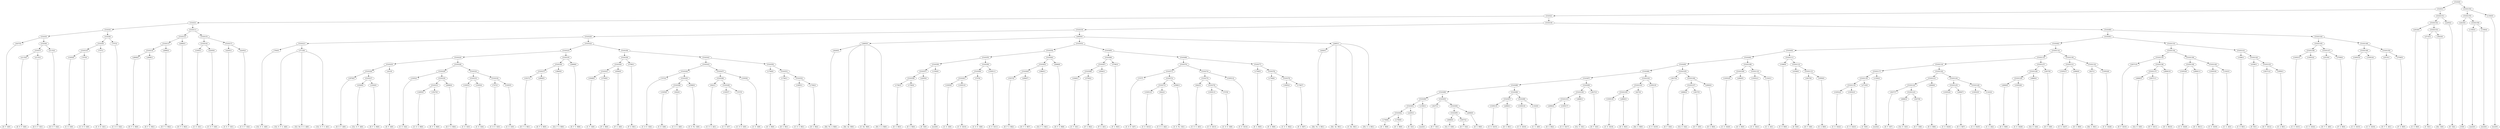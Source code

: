 digraph sample{
"L3637(0)"->"[D  F  G](0)"
"L2115(0)"->"[D  E  F  G](0)"
"L2115(1)"->"[D  E  F  G](1)"
"L5163(7)"->"L2115(0)"
"L5163(7)"->"L2115(1)"
"L2115(2)"->"[D  E  F  G](2)"
"L5163(6)"->"L5163(7)"
"L5163(6)"->"L2115(2)"
"L5163(5)"->"L3637(0)"
"L5163(5)"->"L5163(6)"
"L3305(0)"->"[C  E  G](0)"
"L747(0)"->"[C  D  E  G](0)"
"L5163(10)"->"L3305(0)"
"L5163(10)"->"L747(0)"
"L747(1)"->"[C  D  E  G](1)"
"L5163(9)"->"L5163(10)"
"L5163(9)"->"L747(1)"
"L747(2)"->"[C  D  E  G](2)"
"L5163(8)"->"L5163(9)"
"L5163(8)"->"L747(2)"
"L5163(4)"->"L5163(5)"
"L5163(4)"->"L5163(8)"
"L2808(0)"->"[D  F  G  B](0)"
"L2808(1)"->"[D  F  G  B](1)"
"L5163(14)"->"L2808(0)"
"L5163(14)"->"L2808(1)"
"L2808(2)"->"[D  F  G  B](2)"
"L5163(13)"->"L5163(14)"
"L5163(13)"->"L2808(2)"
"L2808(3)"->"[D  F  G  B](3)"
"L5163(12)"->"L5163(13)"
"L5163(12)"->"L2808(3)"
"L3305(1)"->"[C  E  G](1)"
"L4245(0)"->"[C  E  F  G](0)"
"L5163(16)"->"L3305(1)"
"L5163(16)"->"L4245(0)"
"L4245(1)"->"[C  E  F  G](1)"
"L4245(2)"->"[C  E  F  G](2)"
"L5163(17)"->"L4245(1)"
"L5163(17)"->"L4245(2)"
"L5163(15)"->"L5163(16)"
"L5163(15)"->"L5163(17)"
"L5163(11)"->"L5163(12)"
"L5163(11)"->"L5163(15)"
"L5163(3)"->"L5163(4)"
"L5163(3)"->"L5163(11)"
"L784(0)"->"[Cis  E  G  A](0)"
"L3713(0)"->"[Cis  E  F  G  A](0)"
"L3713(0)"->"[Cis  Dis  E  G  A](0)"
"L3713(0)"->"[Cis  E  F  G  A](1)"
"L5163(21)"->"L784(0)"
"L5163(21)"->"L3713(0)"
"L3978(0)"->"[D  E  F  A](0)"
"L2528(0)"->"[Cis  D  F  A](0)"
"L3304(0)"->"[D  F  A  B](0)"
"L5163(27)"->"L2528(0)"
"L5163(27)"->"L3304(0)"
"L5163(26)"->"L3978(0)"
"L5163(26)"->"L5163(27)"
"L241(0)"->"[D  F  A](0)"
"L5163(25)"->"L5163(26)"
"L5163(25)"->"L241(0)"
"L3305(2)"->"[C  E  G](2)"
"L3495(0)"->"[C  E  G  B](0)"
"L3527(0)"->"[E  F  G  B](0)"
"L5163(31)"->"L3495(0)"
"L5163(31)"->"L3527(0)"
"L2808(4)"->"[D  F  G  B](4)"
"L5163(30)"->"L5163(31)"
"L5163(30)"->"L2808(4)"
"L5163(29)"->"L3305(2)"
"L5163(29)"->"L5163(30)"
"L3305(3)"->"[C  E  G](3)"
"L3305(4)"->"[C  E  G](4)"
"L5163(33)"->"L3305(3)"
"L5163(33)"->"L3305(4)"
"L747(3)"->"[C  D  E  G](3)"
"L3305(5)"->"[C  E  G](5)"
"L5163(34)"->"L747(3)"
"L5163(34)"->"L3305(5)"
"L5163(32)"->"L5163(33)"
"L5163(32)"->"L5163(34)"
"L5163(28)"->"L5163(29)"
"L5163(28)"->"L5163(32)"
"L5163(24)"->"L5163(25)"
"L5163(24)"->"L5163(28)"
"L3527(1)"->"[E  F  G  B](1)"
"L2808(5)"->"[D  F  G  B](5)"
"L5163(37)"->"L3527(1)"
"L5163(37)"->"L2808(5)"
"L3860(0)"->"[Cis  F  G  B](0)"
"L5163(36)"->"L5163(37)"
"L5163(36)"->"L3860(0)"
"L2808(6)"->"[D  F  G  B](6)"
"L5163(35)"->"L5163(36)"
"L5163(35)"->"L2808(6)"
"L5163(23)"->"L5163(24)"
"L5163(23)"->"L5163(35)"
"L3048(0)"->"[C  F  G](0)"
"L3709(0)"->"[F  G  B](0)"
"L5163(41)"->"L3048(0)"
"L5163(41)"->"L3709(0)"
"L4594(0)"->"[F  G  A](0)"
"L5163(40)"->"L5163(41)"
"L5163(40)"->"L4594(0)"
"L3709(1)"->"[F  G  B](1)"
"L5163(39)"->"L5163(40)"
"L5163(39)"->"L3709(1)"
"L747(4)"->"[C  D  E  G](4)"
"L3305(6)"->"[C  E  G](6)"
"L942(0)"->"[C  E  G  A](0)"
"L5163(46)"->"L3305(6)"
"L5163(46)"->"L942(0)"
"L2588(0)"->"[C  E  Fis  G](0)"
"L5163(45)"->"L5163(46)"
"L5163(45)"->"L2588(0)"
"L5163(44)"->"L747(4)"
"L5163(44)"->"L5163(45)"
"L942(1)"->"[C  E  G  A](1)"
"L3305(7)"->"[C  E  G](7)"
"L747(5)"->"[C  D  E  G](5)"
"L5163(49)"->"L3305(7)"
"L5163(49)"->"L747(5)"
"L5163(48)"->"L942(1)"
"L5163(48)"->"L5163(49)"
"L3305(8)"->"[C  E  G](8)"
"L5163(47)"->"L5163(48)"
"L5163(47)"->"L3305(8)"
"L5163(43)"->"L5163(44)"
"L5163(43)"->"L5163(47)"
"L1706(0)"->"[E  G  B](0)"
"L1706(1)"->"[E  G  B](1)"
"L3495(1)"->"[C  E  G  B](1)"
"L1706(2)"->"[E  G  B](2)"
"L5163(52)"->"L3495(1)"
"L5163(52)"->"L1706(2)"
"L5163(51)"->"L1706(1)"
"L5163(51)"->"L5163(52)"
"L5163(50)"->"L1706(0)"
"L5163(50)"->"L5163(51)"
"L5163(42)"->"L5163(43)"
"L5163(42)"->"L5163(50)"
"L5163(38)"->"L5163(39)"
"L5163(38)"->"L5163(42)"
"L5163(22)"->"L5163(23)"
"L5163(22)"->"L5163(38)"
"L5163(20)"->"L5163(21)"
"L5163(20)"->"L5163(22)"
"L2626(0)"->"[Dis  Fis  A  B](0)"
"L2685(0)"->"[Dis  Ais  B](0)"
"L2685(0)"->"[C  Dis  B](0)"
"L2685(0)"->"L2626(0)"
"L2685(0)"->"[Fis  G  A  B](0)"
"L1706(3)"->"[E  G  B](3)"
"L1706(4)"->"[E  G  B](4)"
"L5163(58)"->"L1706(3)"
"L5163(58)"->"L1706(4)"
"L2205(0)"->"[E  G](0)"
"L5163(57)"->"L5163(58)"
"L5163(57)"->"L2205(0)"
"L1350(0)"->"[rest](0)"
"L5163(56)"->"L5163(57)"
"L5163(56)"->"L1350(0)"
"L3305(9)"->"[C  E  G](9)"
"L3305(10)"->"[C  E  G](10)"
"L5163(61)"->"L3305(9)"
"L5163(61)"->"L3305(10)"
"L747(6)"->"[C  D  E  G](6)"
"L5163(60)"->"L5163(61)"
"L5163(60)"->"L747(6)"
"L3305(11)"->"[C  E  G](11)"
"L5163(59)"->"L5163(60)"
"L5163(59)"->"L3305(11)"
"L5163(55)"->"L5163(56)"
"L5163(55)"->"L5163(59)"
"L3527(2)"->"[E  F  G  B](2)"
"L2808(7)"->"[D  F  G  B](7)"
"L5163(64)"->"L3527(2)"
"L5163(64)"->"L2808(7)"
"L3860(1)"->"[Cis  F  G  B](1)"
"L5163(63)"->"L5163(64)"
"L5163(63)"->"L3860(1)"
"L2808(8)"->"[D  F  G  B](8)"
"L5163(62)"->"L5163(63)"
"L5163(62)"->"L2808(8)"
"L5163(54)"->"L5163(55)"
"L5163(54)"->"L5163(62)"
"L3048(1)"->"[C  F  G](1)"
"L3709(2)"->"[F  G  B](2)"
"L5163(68)"->"L3048(1)"
"L5163(68)"->"L3709(2)"
"L4594(1)"->"[F  G  A](1)"
"L5163(67)"->"L5163(68)"
"L5163(67)"->"L4594(1)"
"L3709(3)"->"[F  G  B](3)"
"L5163(66)"->"L5163(67)"
"L5163(66)"->"L3709(3)"
"L747(7)"->"[C  D  E  G](7)"
"L3305(12)"->"[C  E  G](12)"
"L942(2)"->"[C  E  G  A](2)"
"L5163(73)"->"L3305(12)"
"L5163(73)"->"L942(2)"
"L2588(1)"->"[C  E  Fis  G](1)"
"L5163(72)"->"L5163(73)"
"L5163(72)"->"L2588(1)"
"L5163(71)"->"L747(7)"
"L5163(71)"->"L5163(72)"
"L942(3)"->"[C  E  G  A](3)"
"L3305(13)"->"[C  E  G](13)"
"L747(8)"->"[C  D  E  G](8)"
"L5163(76)"->"L3305(13)"
"L5163(76)"->"L747(8)"
"L5163(75)"->"L942(3)"
"L5163(75)"->"L5163(76)"
"L3305(14)"->"[C  E  G](14)"
"L5163(74)"->"L5163(75)"
"L5163(74)"->"L3305(14)"
"L5163(70)"->"L5163(71)"
"L5163(70)"->"L5163(74)"
"L1706(5)"->"[E  G  B](5)"
"L1706(6)"->"[E  G  B](6)"
"L3495(2)"->"[C  E  G  B](2)"
"L1706(7)"->"[E  G  B](7)"
"L5163(79)"->"L3495(2)"
"L5163(79)"->"L1706(7)"
"L5163(78)"->"L1706(6)"
"L5163(78)"->"L5163(79)"
"L5163(77)"->"L1706(5)"
"L5163(77)"->"L5163(78)"
"L5163(69)"->"L5163(70)"
"L5163(69)"->"L5163(77)"
"L5163(65)"->"L5163(66)"
"L5163(65)"->"L5163(69)"
"L5163(53)"->"L5163(54)"
"L5163(53)"->"L5163(65)"
"L2626(1)"->"[Dis  Fis  A  B](1)"
"L2685(1)"->"[Dis  Ais  B](1)"
"L2685(1)"->"[C  Dis  B](1)"
"L2685(1)"->"L2626(1)"
"L2685(1)"->"[Fis  G  A  B](1)"
"L4945(0)"->"L2685(0)"
"L4945(0)"->"L5163(53)"
"L4945(0)"->"L2685(1)"
"L5163(19)"->"L5163(20)"
"L5163(19)"->"L4945(0)"
"L1706(8)"->"[E  G  B](8)"
"L1706(9)"->"[E  G  B](9)"
"L5163(92)"->"L1706(8)"
"L5163(92)"->"L1706(9)"
"L2205(1)"->"[E  G](1)"
"L5163(91)"->"L5163(92)"
"L5163(91)"->"L2205(1)"
"L1350(1)"->"[rest](1)"
"L5163(90)"->"L5163(91)"
"L5163(90)"->"L1350(1)"
"L3637(1)"->"[D  F  G](1)"
"L4666(0)"->"[Cis  E  G](0)"
"L3637(2)"->"[D  F  G](2)"
"L5163(95)"->"L4666(0)"
"L5163(95)"->"L3637(2)"
"L2806(0)"->"[D  G  B](0)"
"L5163(94)"->"L5163(95)"
"L5163(94)"->"L2806(0)"
"L5163(93)"->"L3637(1)"
"L5163(93)"->"L5163(94)"
"L5163(89)"->"L5163(90)"
"L5163(89)"->"L5163(93)"
"L3305(15)"->"[C  E  G](15)"
"L2806(1)"->"[D  G  B](1)"
"L5163(97)"->"L3305(15)"
"L5163(97)"->"L2806(1)"
"L3305(16)"->"[C  E  G](16)"
"L1343(0)"->"[C  G  A](0)"
"L5163(98)"->"L3305(16)"
"L5163(98)"->"L1343(0)"
"L5163(96)"->"L5163(97)"
"L5163(96)"->"L5163(98)"
"L5163(88)"->"L5163(89)"
"L5163(88)"->"L5163(96)"
"L2806(2)"->"[D  G  B](2)"
"L3305(17)"->"[C  E  G](17)"
"L5163(101)"->"L2806(2)"
"L5163(101)"->"L3305(17)"
"L4666(1)"->"[Cis  E  G](1)"
"L5163(100)"->"L5163(101)"
"L5163(100)"->"L4666(1)"
"L3637(3)"->"[D  F  G](3)"
"L5163(99)"->"L5163(100)"
"L5163(99)"->"L3637(3)"
"L5163(87)"->"L5163(88)"
"L5163(87)"->"L5163(99)"
"L3305(18)"->"[C  E  G](18)"
"L2806(3)"->"[D  G  B](3)"
"L5163(104)"->"L3305(18)"
"L5163(104)"->"L2806(3)"
"L827(0)"->"[Dis  G  B](0)"
"L5163(103)"->"L5163(104)"
"L5163(103)"->"L827(0)"
"L3305(19)"->"[C  E  G](19)"
"L5163(102)"->"L5163(103)"
"L5163(102)"->"L3305(19)"
"L5163(86)"->"L5163(87)"
"L5163(86)"->"L5163(102)"
"L3637(4)"->"[D  F  G](4)"
"L4666(2)"->"[Cis  E  G](2)"
"L3637(5)"->"[D  F  G](5)"
"L5163(107)"->"L4666(2)"
"L5163(107)"->"L3637(5)"
"L2806(4)"->"[D  G  B](4)"
"L5163(106)"->"L5163(107)"
"L5163(106)"->"L2806(4)"
"L5163(105)"->"L3637(4)"
"L5163(105)"->"L5163(106)"
"L5163(85)"->"L5163(86)"
"L5163(85)"->"L5163(105)"
"L3305(20)"->"[C  E  G](20)"
"L2806(5)"->"[D  G  B](5)"
"L5163(109)"->"L3305(20)"
"L5163(109)"->"L2806(5)"
"L3305(21)"->"[C  E  G](21)"
"L1343(1)"->"[C  G  A](1)"
"L5163(110)"->"L3305(21)"
"L5163(110)"->"L1343(1)"
"L5163(108)"->"L5163(109)"
"L5163(108)"->"L5163(110)"
"L5163(84)"->"L5163(85)"
"L5163(84)"->"L5163(108)"
"L3386(0)"->"[C  D  B](0)"
"L4358(0)"->"[D  E](0)"
"L3637(6)"->"[D  F  G](6)"
"L3959(0)"->"[G  A  B](0)"
"L5163(113)"->"L3637(6)"
"L5163(113)"->"L3959(0)"
"L5163(112)"->"L4358(0)"
"L5163(112)"->"L5163(113)"
"L5163(111)"->"L3386(0)"
"L5163(111)"->"L5163(112)"
"L5163(83)"->"L5163(84)"
"L5163(83)"->"L5163(111)"
"L3305(22)"->"[C  E  G](22)"
"L3305(23)"->"[C  E  G](23)"
"L5163(119)"->"L3305(22)"
"L5163(119)"->"L3305(23)"
"L2710(0)"->"[C  E](0)"
"L5163(118)"->"L5163(119)"
"L5163(118)"->"L2710(0)"
"L1350(2)"->"[rest](2)"
"L5163(117)"->"L5163(118)"
"L5163(117)"->"L1350(2)"
"L3637(7)"->"[D  F  G](7)"
"L4666(3)"->"[Cis  E  G](3)"
"L3637(8)"->"[D  F  G](8)"
"L5163(123)"->"L4666(3)"
"L5163(123)"->"L3637(8)"
"L5163(122)"->"L3637(7)"
"L5163(122)"->"L5163(123)"
"L2806(6)"->"[D  G  B](6)"
"L5163(121)"->"L5163(122)"
"L5163(121)"->"L2806(6)"
"L3305(24)"->"[C  E  G](24)"
"L2806(7)"->"[D  G  B](7)"
"L5163(125)"->"L3305(24)"
"L5163(125)"->"L2806(7)"
"L3305(25)"->"[C  E  G](25)"
"L1343(2)"->"[C  G  A](2)"
"L5163(126)"->"L3305(25)"
"L5163(126)"->"L1343(2)"
"L5163(124)"->"L5163(125)"
"L5163(124)"->"L5163(126)"
"L5163(120)"->"L5163(121)"
"L5163(120)"->"L5163(124)"
"L5163(116)"->"L5163(117)"
"L5163(116)"->"L5163(120)"
"L2806(8)"->"[D  G  B](8)"
"L3305(26)"->"[C  E  G](26)"
"L5163(129)"->"L2806(8)"
"L5163(129)"->"L3305(26)"
"L4666(4)"->"[Cis  E  G](4)"
"L5163(128)"->"L5163(129)"
"L5163(128)"->"L4666(4)"
"L3637(9)"->"[D  F  G](9)"
"L5163(127)"->"L5163(128)"
"L5163(127)"->"L3637(9)"
"L5163(115)"->"L5163(116)"
"L5163(115)"->"L5163(127)"
"L3305(27)"->"[C  E  G](27)"
"L2806(9)"->"[D  G  B](9)"
"L5163(131)"->"L3305(27)"
"L5163(131)"->"L2806(9)"
"L827(1)"->"[Dis  G  B](1)"
"L3305(28)"->"[C  E  G](28)"
"L5163(132)"->"L827(1)"
"L5163(132)"->"L3305(28)"
"L5163(130)"->"L5163(131)"
"L5163(130)"->"L5163(132)"
"L5163(114)"->"L5163(115)"
"L5163(114)"->"L5163(130)"
"L5163(82)"->"L5163(83)"
"L5163(82)"->"L5163(114)"
"L3637(10)"->"[D  F  G](10)"
"L4666(5)"->"[Cis  E  G](5)"
"L3637(11)"->"[D  F  G](11)"
"L5163(137)"->"L4666(5)"
"L5163(137)"->"L3637(11)"
"L2806(10)"->"[D  G  B](10)"
"L5163(136)"->"L5163(137)"
"L5163(136)"->"L2806(10)"
"L5163(135)"->"L3637(10)"
"L5163(135)"->"L5163(136)"
"L3305(29)"->"[C  E  G](29)"
"L2806(11)"->"[D  G  B](11)"
"L5163(139)"->"L3305(29)"
"L5163(139)"->"L2806(11)"
"L3305(30)"->"[C  E  G](30)"
"L1343(3)"->"[C  G  A](3)"
"L5163(140)"->"L3305(30)"
"L5163(140)"->"L1343(3)"
"L5163(138)"->"L5163(139)"
"L5163(138)"->"L5163(140)"
"L5163(134)"->"L5163(135)"
"L5163(134)"->"L5163(138)"
"L3386(1)"->"[C  D  B](1)"
"L4358(1)"->"[D  E](1)"
"L3637(12)"->"[D  F  G](12)"
"L3959(1)"->"[G  A  B](1)"
"L5163(143)"->"L3637(12)"
"L5163(143)"->"L3959(1)"
"L5163(142)"->"L4358(1)"
"L5163(142)"->"L5163(143)"
"L5163(141)"->"L3386(1)"
"L5163(141)"->"L5163(142)"
"L5163(133)"->"L5163(134)"
"L5163(133)"->"L5163(141)"
"L5163(81)"->"L5163(82)"
"L5163(81)"->"L5163(133)"
"L3305(31)"->"[C  E  G](31)"
"L3305(32)"->"[C  E  G](32)"
"L5163(146)"->"L3305(31)"
"L5163(146)"->"L3305(32)"
"L2515(0)"->"[D  F  G  A](0)"
"L3709(4)"->"[F  G  B](4)"
"L5163(147)"->"L2515(0)"
"L5163(147)"->"L3709(4)"
"L5163(145)"->"L5163(146)"
"L5163(145)"->"L5163(147)"
"L3305(33)"->"[C  E  G](33)"
"L3305(34)"->"[C  E  G](34)"
"L5163(149)"->"L3305(33)"
"L5163(149)"->"L3305(34)"
"L2515(1)"->"[D  F  G  A](1)"
"L3709(5)"->"[F  G  B](5)"
"L5163(150)"->"L2515(1)"
"L5163(150)"->"L3709(5)"
"L5163(148)"->"L5163(149)"
"L5163(148)"->"L5163(150)"
"L5163(144)"->"L5163(145)"
"L5163(144)"->"L5163(148)"
"L5163(80)"->"L5163(81)"
"L5163(80)"->"L5163(144)"
"L5163(18)"->"L5163(19)"
"L5163(18)"->"L5163(80)"
"L5163(2)"->"L5163(3)"
"L5163(2)"->"L5163(18)"
"L2916(0)"->"[C  E  B](0)"
"L2710(1)"->"[C  E](1)"
"L3943(0)"->"[Dis  G](0)"
"L5163(153)"->"L2710(1)"
"L5163(153)"->"L3943(0)"
"L5163(152)"->"L2916(0)"
"L5163(152)"->"L5163(153)"
"L2205(2)"->"[E  G](2)"
"L5163(151)"->"L5163(152)"
"L5163(151)"->"L2205(2)"
"L5163(1)"->"L5163(2)"
"L5163(1)"->"L5163(151)"
"L2423(0)"->"[C](0)"
"L1350(3)"->"[rest](3)"
"L1350(4)"->"[rest](4)"
"L5163(156)"->"L1350(3)"
"L5163(156)"->"L1350(4)"
"L5163(155)"->"L2423(0)"
"L5163(155)"->"L5163(156)"
"L1350(5)"->"[rest](5)"
"L5163(154)"->"L5163(155)"
"L5163(154)"->"L1350(5)"
"L5163(0)"->"L5163(1)"
"L5163(0)"->"L5163(154)"
{rank = min; "L5163(0)"}
{rank = same; "L5163(1)"; "L5163(154)";}
{rank = same; "L5163(2)"; "L5163(151)"; "L5163(155)"; "L1350(5)";}
{rank = same; "L5163(3)"; "L5163(18)"; "L5163(152)"; "L2205(2)"; "L2423(0)"; "L5163(156)";}
{rank = same; "L5163(4)"; "L5163(11)"; "L5163(19)"; "L5163(80)"; "L2916(0)"; "L5163(153)"; "L1350(3)"; "L1350(4)";}
{rank = same; "L5163(5)"; "L5163(8)"; "L5163(12)"; "L5163(15)"; "L5163(20)"; "L4945(0)"; "L5163(81)"; "L5163(144)"; "L2710(1)"; "L3943(0)";}
{rank = same; "L3637(0)"; "L5163(6)"; "L5163(9)"; "L747(2)"; "L5163(13)"; "L2808(3)"; "L5163(16)"; "L5163(17)"; "L5163(21)"; "L5163(22)"; "L2685(0)"; "L5163(53)"; "L2685(1)"; "L5163(82)"; "L5163(133)"; "L5163(145)"; "L5163(148)";}
{rank = same; "L5163(7)"; "L2115(2)"; "L5163(10)"; "L747(1)"; "L5163(14)"; "L2808(2)"; "L3305(1)"; "L4245(0)"; "L4245(1)"; "L4245(2)"; "L784(0)"; "L3713(0)"; "L5163(23)"; "L5163(38)"; "L2626(0)"; "L5163(54)"; "L5163(65)"; "L2626(1)"; "L5163(83)"; "L5163(114)"; "L5163(134)"; "L5163(141)"; "L5163(146)"; "L5163(147)"; "L5163(149)"; "L5163(150)";}
{rank = same; "L2115(0)"; "L2115(1)"; "L3305(0)"; "L747(0)"; "L2808(0)"; "L2808(1)"; "L5163(24)"; "L5163(35)"; "L5163(39)"; "L5163(42)"; "L5163(55)"; "L5163(62)"; "L5163(66)"; "L5163(69)"; "L5163(84)"; "L5163(111)"; "L5163(115)"; "L5163(130)"; "L5163(135)"; "L5163(138)"; "L3386(1)"; "L5163(142)"; "L3305(31)"; "L3305(32)"; "L2515(0)"; "L3709(4)"; "L3305(33)"; "L3305(34)"; "L2515(1)"; "L3709(5)";}
{rank = same; "L5163(25)"; "L5163(28)"; "L5163(36)"; "L2808(6)"; "L5163(40)"; "L3709(1)"; "L5163(43)"; "L5163(50)"; "L5163(56)"; "L5163(59)"; "L5163(63)"; "L2808(8)"; "L5163(67)"; "L3709(3)"; "L5163(70)"; "L5163(77)"; "L5163(85)"; "L5163(108)"; "L3386(0)"; "L5163(112)"; "L5163(116)"; "L5163(127)"; "L5163(131)"; "L5163(132)"; "L3637(10)"; "L5163(136)"; "L5163(139)"; "L5163(140)"; "L4358(1)"; "L5163(143)";}
{rank = same; "L5163(26)"; "L241(0)"; "L5163(29)"; "L5163(32)"; "L5163(37)"; "L3860(0)"; "L5163(41)"; "L4594(0)"; "L5163(44)"; "L5163(47)"; "L1706(0)"; "L5163(51)"; "L5163(57)"; "L1350(0)"; "L5163(60)"; "L3305(11)"; "L5163(64)"; "L3860(1)"; "L5163(68)"; "L4594(1)"; "L5163(71)"; "L5163(74)"; "L1706(5)"; "L5163(78)"; "L5163(86)"; "L5163(105)"; "L5163(109)"; "L5163(110)"; "L4358(0)"; "L5163(113)"; "L5163(117)"; "L5163(120)"; "L5163(128)"; "L3637(9)"; "L3305(27)"; "L2806(9)"; "L827(1)"; "L3305(28)"; "L5163(137)"; "L2806(10)"; "L3305(29)"; "L2806(11)"; "L3305(30)"; "L1343(3)"; "L3637(12)"; "L3959(1)";}
{rank = same; "L3978(0)"; "L5163(27)"; "L3305(2)"; "L5163(30)"; "L5163(33)"; "L5163(34)"; "L3527(1)"; "L2808(5)"; "L3048(0)"; "L3709(0)"; "L747(4)"; "L5163(45)"; "L5163(48)"; "L3305(8)"; "L1706(1)"; "L5163(52)"; "L5163(58)"; "L2205(0)"; "L5163(61)"; "L747(6)"; "L3527(2)"; "L2808(7)"; "L3048(1)"; "L3709(2)"; "L747(7)"; "L5163(72)"; "L5163(75)"; "L3305(14)"; "L1706(6)"; "L5163(79)"; "L5163(87)"; "L5163(102)"; "L3637(4)"; "L5163(106)"; "L3305(20)"; "L2806(5)"; "L3305(21)"; "L1343(1)"; "L3637(6)"; "L3959(0)"; "L5163(118)"; "L1350(2)"; "L5163(121)"; "L5163(124)"; "L5163(129)"; "L4666(4)"; "L4666(5)"; "L3637(11)";}
{rank = same; "L2528(0)"; "L3304(0)"; "L5163(31)"; "L2808(4)"; "L3305(3)"; "L3305(4)"; "L747(3)"; "L3305(5)"; "L5163(46)"; "L2588(0)"; "L942(1)"; "L5163(49)"; "L3495(1)"; "L1706(2)"; "L1706(3)"; "L1706(4)"; "L3305(9)"; "L3305(10)"; "L5163(73)"; "L2588(1)"; "L942(3)"; "L5163(76)"; "L3495(2)"; "L1706(7)"; "L5163(88)"; "L5163(99)"; "L5163(103)"; "L3305(19)"; "L5163(107)"; "L2806(4)"; "L5163(119)"; "L2710(0)"; "L5163(122)"; "L2806(6)"; "L5163(125)"; "L5163(126)"; "L2806(8)"; "L3305(26)";}
{rank = same; "L3495(0)"; "L3527(0)"; "L3305(6)"; "L942(0)"; "L3305(7)"; "L747(5)"; "L3305(12)"; "L942(2)"; "L3305(13)"; "L747(8)"; "L5163(89)"; "L5163(96)"; "L5163(100)"; "L3637(3)"; "L5163(104)"; "L827(0)"; "L4666(2)"; "L3637(5)"; "L3305(22)"; "L3305(23)"; "L3637(7)"; "L5163(123)"; "L3305(24)"; "L2806(7)"; "L3305(25)"; "L1343(2)";}
{rank = same; "L5163(90)"; "L5163(93)"; "L5163(97)"; "L5163(98)"; "L5163(101)"; "L4666(1)"; "L3305(18)"; "L2806(3)"; "L4666(3)"; "L3637(8)";}
{rank = same; "L5163(91)"; "L1350(1)"; "L3637(1)"; "L5163(94)"; "L3305(15)"; "L2806(1)"; "L3305(16)"; "L1343(0)"; "L2806(2)"; "L3305(17)";}
{rank = same; "L5163(92)"; "L2205(1)"; "L5163(95)"; "L2806(0)";}
{rank = same; "L1706(8)"; "L1706(9)"; "L4666(0)"; "L3637(2)";}
{rank = max; "[C  D  B](0)"; "[C  D  B](1)"; "[C  D  E  G](0)"; "[C  D  E  G](1)"; "[C  D  E  G](2)"; "[C  D  E  G](3)"; "[C  D  E  G](4)"; "[C  D  E  G](5)"; "[C  D  E  G](6)"; "[C  D  E  G](7)"; "[C  D  E  G](8)"; "[C  Dis  B](0)"; "[C  Dis  B](1)"; "[C  E  B](0)"; "[C  E  F  G](0)"; "[C  E  F  G](1)"; "[C  E  F  G](2)"; "[C  E  Fis  G](0)"; "[C  E  Fis  G](1)"; "[C  E  G  A](0)"; "[C  E  G  A](1)"; "[C  E  G  A](2)"; "[C  E  G  A](3)"; "[C  E  G  B](0)"; "[C  E  G  B](1)"; "[C  E  G  B](2)"; "[C  E  G](0)"; "[C  E  G](1)"; "[C  E  G](10)"; "[C  E  G](11)"; "[C  E  G](12)"; "[C  E  G](13)"; "[C  E  G](14)"; "[C  E  G](15)"; "[C  E  G](16)"; "[C  E  G](17)"; "[C  E  G](18)"; "[C  E  G](19)"; "[C  E  G](2)"; "[C  E  G](20)"; "[C  E  G](21)"; "[C  E  G](22)"; "[C  E  G](23)"; "[C  E  G](24)"; "[C  E  G](25)"; "[C  E  G](26)"; "[C  E  G](27)"; "[C  E  G](28)"; "[C  E  G](29)"; "[C  E  G](3)"; "[C  E  G](30)"; "[C  E  G](31)"; "[C  E  G](32)"; "[C  E  G](33)"; "[C  E  G](34)"; "[C  E  G](4)"; "[C  E  G](5)"; "[C  E  G](6)"; "[C  E  G](7)"; "[C  E  G](8)"; "[C  E  G](9)"; "[C  E](0)"; "[C  E](1)"; "[C  F  G](0)"; "[C  F  G](1)"; "[C  G  A](0)"; "[C  G  A](1)"; "[C  G  A](2)"; "[C  G  A](3)"; "[C](0)"; "[Cis  D  F  A](0)"; "[Cis  Dis  E  G  A](0)"; "[Cis  E  F  G  A](0)"; "[Cis  E  F  G  A](1)"; "[Cis  E  G  A](0)"; "[Cis  E  G](0)"; "[Cis  E  G](1)"; "[Cis  E  G](2)"; "[Cis  E  G](3)"; "[Cis  E  G](4)"; "[Cis  E  G](5)"; "[Cis  F  G  B](0)"; "[Cis  F  G  B](1)"; "[D  E  F  A](0)"; "[D  E  F  G](0)"; "[D  E  F  G](1)"; "[D  E  F  G](2)"; "[D  E](0)"; "[D  E](1)"; "[D  F  A  B](0)"; "[D  F  A](0)"; "[D  F  G  A](0)"; "[D  F  G  A](1)"; "[D  F  G  B](0)"; "[D  F  G  B](1)"; "[D  F  G  B](2)"; "[D  F  G  B](3)"; "[D  F  G  B](4)"; "[D  F  G  B](5)"; "[D  F  G  B](6)"; "[D  F  G  B](7)"; "[D  F  G  B](8)"; "[D  F  G](0)"; "[D  F  G](1)"; "[D  F  G](10)"; "[D  F  G](11)"; "[D  F  G](12)"; "[D  F  G](2)"; "[D  F  G](3)"; "[D  F  G](4)"; "[D  F  G](5)"; "[D  F  G](6)"; "[D  F  G](7)"; "[D  F  G](8)"; "[D  F  G](9)"; "[D  G  B](0)"; "[D  G  B](1)"; "[D  G  B](10)"; "[D  G  B](11)"; "[D  G  B](2)"; "[D  G  B](3)"; "[D  G  B](4)"; "[D  G  B](5)"; "[D  G  B](6)"; "[D  G  B](7)"; "[D  G  B](8)"; "[D  G  B](9)"; "[Dis  Ais  B](0)"; "[Dis  Ais  B](1)"; "[Dis  Fis  A  B](0)"; "[Dis  Fis  A  B](1)"; "[Dis  G  B](0)"; "[Dis  G  B](1)"; "[Dis  G](0)"; "[E  F  G  B](0)"; "[E  F  G  B](1)"; "[E  F  G  B](2)"; "[E  G  B](0)"; "[E  G  B](1)"; "[E  G  B](2)"; "[E  G  B](3)"; "[E  G  B](4)"; "[E  G  B](5)"; "[E  G  B](6)"; "[E  G  B](7)"; "[E  G  B](8)"; "[E  G  B](9)"; "[E  G](0)"; "[E  G](1)"; "[E  G](2)"; "[F  G  A](0)"; "[F  G  A](1)"; "[F  G  B](0)"; "[F  G  B](1)"; "[F  G  B](2)"; "[F  G  B](3)"; "[F  G  B](4)"; "[F  G  B](5)"; "[Fis  G  A  B](0)"; "[Fis  G  A  B](1)"; "[G  A  B](0)"; "[G  A  B](1)"; "[rest](0)"; "[rest](1)"; "[rest](2)"; "[rest](3)"; "[rest](4)"; "[rest](5)";}
}